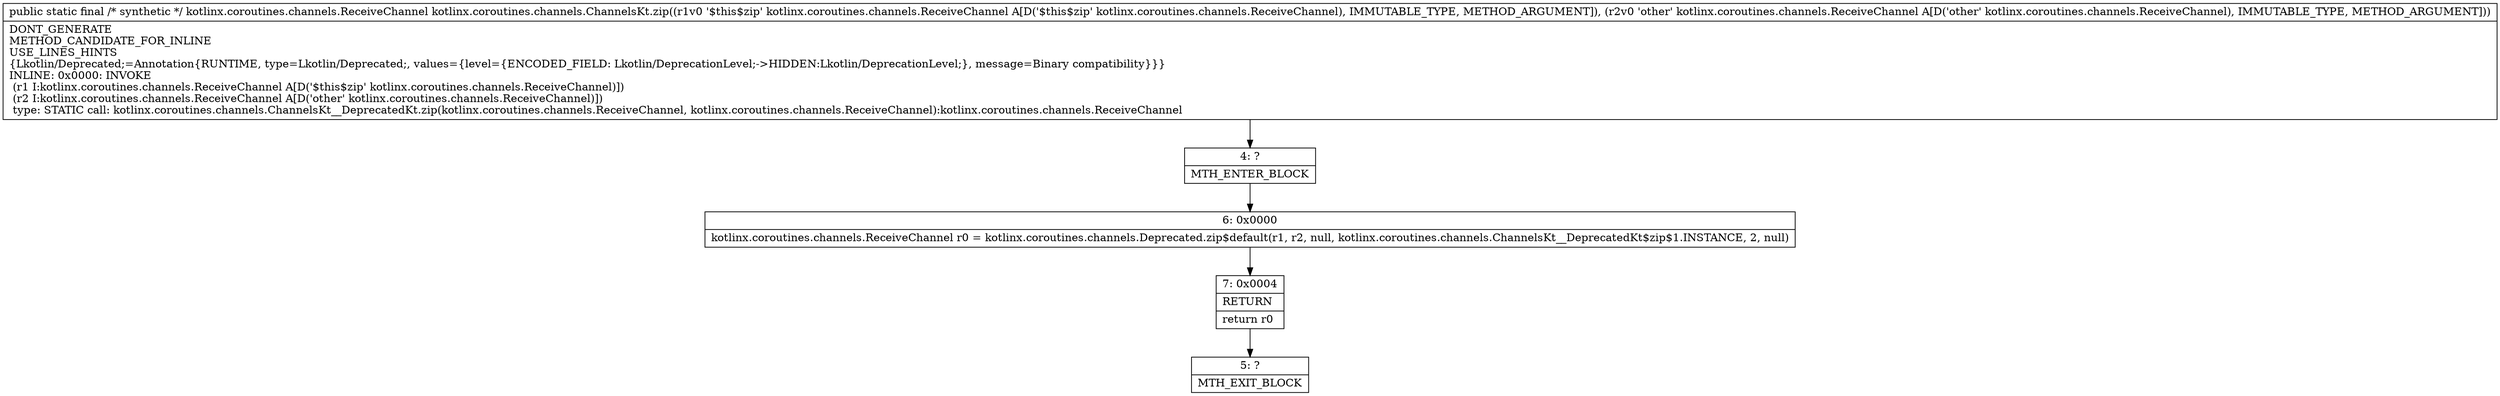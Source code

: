digraph "CFG forkotlinx.coroutines.channels.ChannelsKt.zip(Lkotlinx\/coroutines\/channels\/ReceiveChannel;Lkotlinx\/coroutines\/channels\/ReceiveChannel;)Lkotlinx\/coroutines\/channels\/ReceiveChannel;" {
Node_4 [shape=record,label="{4\:\ ?|MTH_ENTER_BLOCK\l}"];
Node_6 [shape=record,label="{6\:\ 0x0000|kotlinx.coroutines.channels.ReceiveChannel r0 = kotlinx.coroutines.channels.Deprecated.zip$default(r1, r2, null, kotlinx.coroutines.channels.ChannelsKt__DeprecatedKt$zip$1.INSTANCE, 2, null)\l}"];
Node_7 [shape=record,label="{7\:\ 0x0004|RETURN\l|return r0\l}"];
Node_5 [shape=record,label="{5\:\ ?|MTH_EXIT_BLOCK\l}"];
MethodNode[shape=record,label="{public static final \/* synthetic *\/ kotlinx.coroutines.channels.ReceiveChannel kotlinx.coroutines.channels.ChannelsKt.zip((r1v0 '$this$zip' kotlinx.coroutines.channels.ReceiveChannel A[D('$this$zip' kotlinx.coroutines.channels.ReceiveChannel), IMMUTABLE_TYPE, METHOD_ARGUMENT]), (r2v0 'other' kotlinx.coroutines.channels.ReceiveChannel A[D('other' kotlinx.coroutines.channels.ReceiveChannel), IMMUTABLE_TYPE, METHOD_ARGUMENT]))  | DONT_GENERATE\lMETHOD_CANDIDATE_FOR_INLINE\lUSE_LINES_HINTS\l\{Lkotlin\/Deprecated;=Annotation\{RUNTIME, type=Lkotlin\/Deprecated;, values=\{level=\{ENCODED_FIELD: Lkotlin\/DeprecationLevel;\-\>HIDDEN:Lkotlin\/DeprecationLevel;\}, message=Binary compatibility\}\}\}\lINLINE: 0x0000: INVOKE  \l  (r1 I:kotlinx.coroutines.channels.ReceiveChannel A[D('$this$zip' kotlinx.coroutines.channels.ReceiveChannel)])\l  (r2 I:kotlinx.coroutines.channels.ReceiveChannel A[D('other' kotlinx.coroutines.channels.ReceiveChannel)])\l type: STATIC call: kotlinx.coroutines.channels.ChannelsKt__DeprecatedKt.zip(kotlinx.coroutines.channels.ReceiveChannel, kotlinx.coroutines.channels.ReceiveChannel):kotlinx.coroutines.channels.ReceiveChannel\l}"];
MethodNode -> Node_4;Node_4 -> Node_6;
Node_6 -> Node_7;
Node_7 -> Node_5;
}

